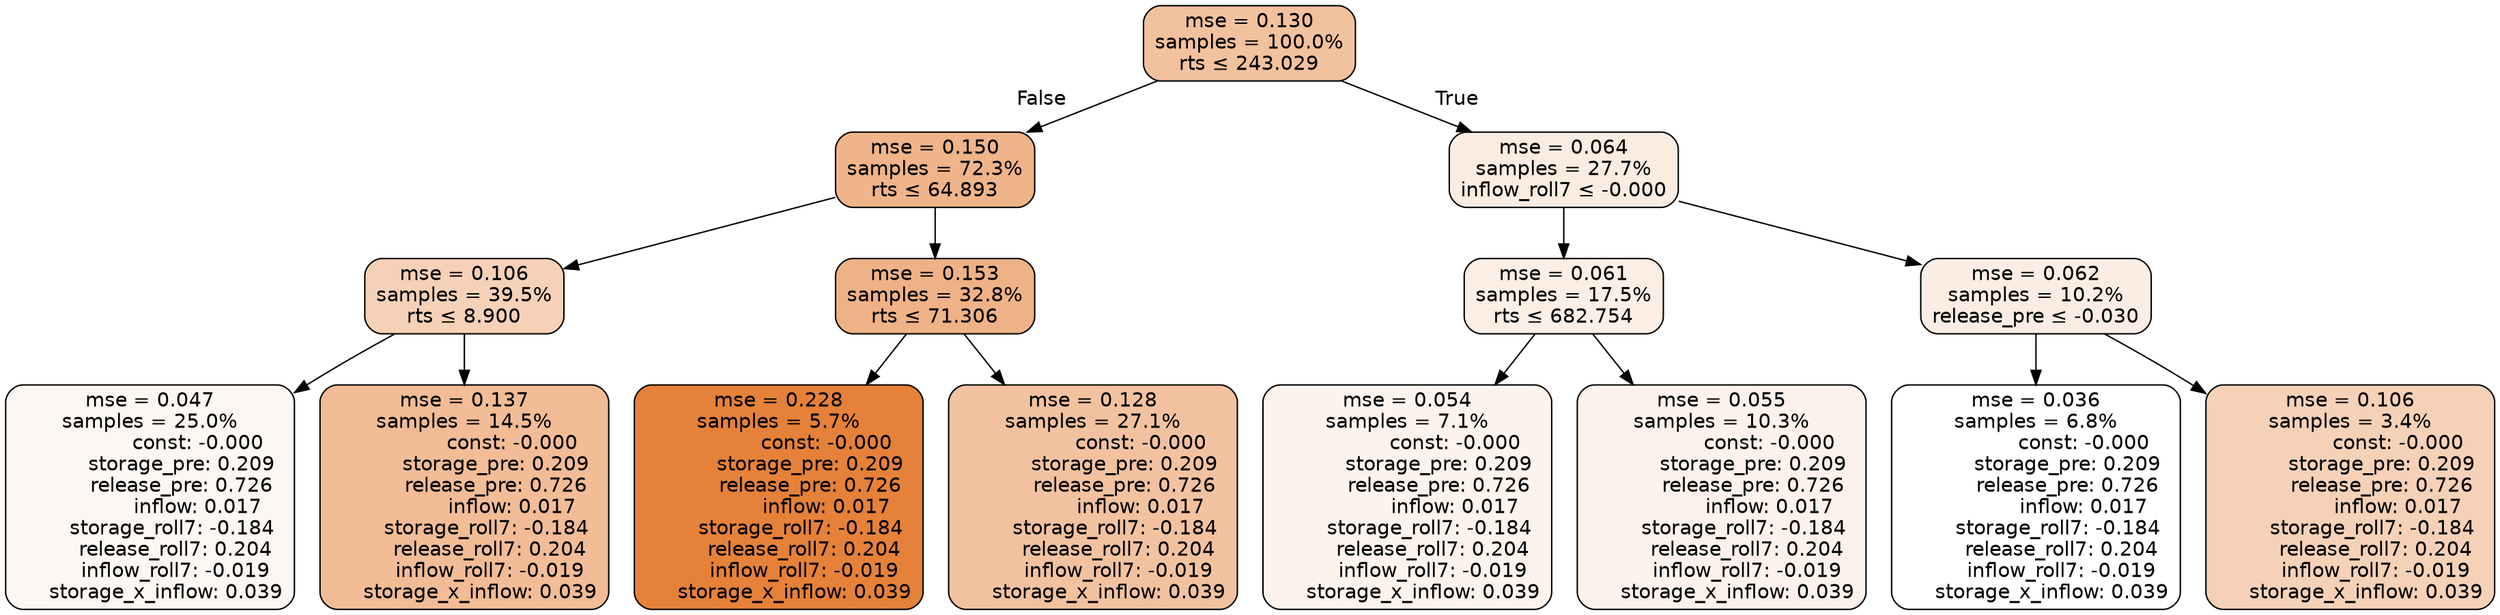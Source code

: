 digraph tree {
node [shape=rectangle, style="filled, rounded", color="black", fontname=helvetica] ;
edge [fontname=helvetica] ;
	"0" [label="mse = 0.130
samples = 100.0%
rts &le; 243.029", fillcolor="#f2c19e"]
	"1" [label="mse = 0.150
samples = 72.3%
rts &le; 64.893", fillcolor="#efb489"]
	"2" [label="mse = 0.106
samples = 39.5%
rts &le; 8.900", fillcolor="#f5d1b7"]
	"3" [label="mse = 0.047
samples = 25.0%
               const: -0.000
          storage_pre: 0.209
          release_pre: 0.726
               inflow: 0.017
       storage_roll7: -0.184
        release_roll7: 0.204
        inflow_roll7: -0.019
     storage_x_inflow: 0.039", fillcolor="#fdf7f3"]
	"4" [label="mse = 0.137
samples = 14.5%
               const: -0.000
          storage_pre: 0.209
          release_pre: 0.726
               inflow: 0.017
       storage_roll7: -0.184
        release_roll7: 0.204
        inflow_roll7: -0.019
     storage_x_inflow: 0.039", fillcolor="#f1bc96"]
	"5" [label="mse = 0.153
samples = 32.8%
rts &le; 71.306", fillcolor="#efb286"]
	"6" [label="mse = 0.228
samples = 5.7%
               const: -0.000
          storage_pre: 0.209
          release_pre: 0.726
               inflow: 0.017
       storage_roll7: -0.184
        release_roll7: 0.204
        inflow_roll7: -0.019
     storage_x_inflow: 0.039", fillcolor="#e58139"]
	"7" [label="mse = 0.128
samples = 27.1%
               const: -0.000
          storage_pre: 0.209
          release_pre: 0.726
               inflow: 0.017
       storage_roll7: -0.184
        release_roll7: 0.204
        inflow_roll7: -0.019
     storage_x_inflow: 0.039", fillcolor="#f2c2a0"]
	"8" [label="mse = 0.064
samples = 27.7%
inflow_roll7 &le; -0.000", fillcolor="#fbece1"]
	"9" [label="mse = 0.061
samples = 17.5%
rts &le; 682.754", fillcolor="#fbeee5"]
	"10" [label="mse = 0.054
samples = 7.1%
               const: -0.000
          storage_pre: 0.209
          release_pre: 0.726
               inflow: 0.017
       storage_roll7: -0.184
        release_roll7: 0.204
        inflow_roll7: -0.019
     storage_x_inflow: 0.039", fillcolor="#fcf3ec"]
	"11" [label="mse = 0.055
samples = 10.3%
               const: -0.000
          storage_pre: 0.209
          release_pre: 0.726
               inflow: 0.017
       storage_roll7: -0.184
        release_roll7: 0.204
        inflow_roll7: -0.019
     storage_x_inflow: 0.039", fillcolor="#fcf2eb"]
	"12" [label="mse = 0.062
samples = 10.2%
release_pre &le; -0.030", fillcolor="#fbede3"]
	"13" [label="mse = 0.036
samples = 6.8%
               const: -0.000
          storage_pre: 0.209
          release_pre: 0.726
               inflow: 0.017
       storage_roll7: -0.184
        release_roll7: 0.204
        inflow_roll7: -0.019
     storage_x_inflow: 0.039", fillcolor="#ffffff"]
	"14" [label="mse = 0.106
samples = 3.4%
               const: -0.000
          storage_pre: 0.209
          release_pre: 0.726
               inflow: 0.017
       storage_roll7: -0.184
        release_roll7: 0.204
        inflow_roll7: -0.019
     storage_x_inflow: 0.039", fillcolor="#f5d1b7"]

	"0" -> "1" [labeldistance=2.5, labelangle=45, headlabel="False"]
	"1" -> "2"
	"2" -> "3"
	"2" -> "4"
	"1" -> "5"
	"5" -> "6"
	"5" -> "7"
	"0" -> "8" [labeldistance=2.5, labelangle=-45, headlabel="True"]
	"8" -> "9"
	"9" -> "10"
	"9" -> "11"
	"8" -> "12"
	"12" -> "13"
	"12" -> "14"
}